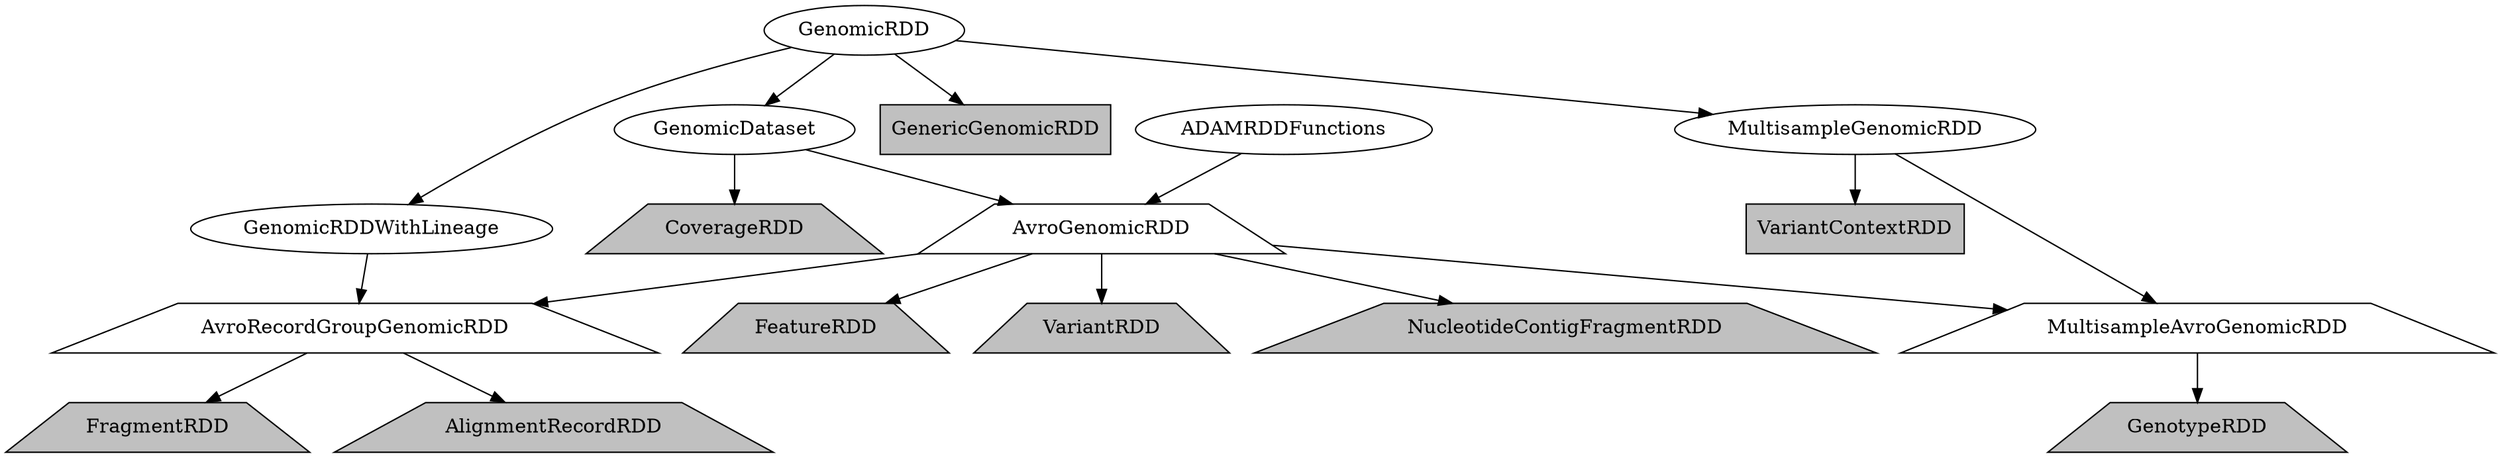 digraph UML {

MultisampleAvroGenomicRDD[shape=trapezium]

GenomicRDD -> MultisampleGenomicRDD -> MultisampleAvroGenomicRDD
GenomicRDD -> GenomicDataset

GenomicRDD -> GenomicRDDWithLineage

AvroGenomicRDD[shape=trapezium]

GenomicDataset -> AvroGenomicRDD -> MultisampleAvroGenomicRDD

AvroRecordGroupGenomicRDD[shape=trapezium]

ADAMRDDFunctions -> AvroGenomicRDD -> AvroRecordGroupGenomicRDD
GenomicRDDWithLineage -> AvroRecordGroupGenomicRDD

GenericGenomicRDD[shape=box fillcolor=grey style=filled]

GenomicRDD -> GenericGenomicRDD

NucleotideContigFragmentRDD[shape=trapezium style=bold fillcolor=grey style=filled]
FeatureRDD[shape=trapezium style=bold fillcolor=grey style=filled]
CoverageRDD[shape=trapezium style=bold fillcolor=grey style=filled]
FragmentRDD[shape=trapezium style=bold fillcolor=grey style=filled]
AlignmentRecordRDD[shape=trapezium style=bold fillcolor=grey style=filled]
VariantRDD[shape=trapezium style=bold fillcolor=grey style=filled]
GenotypeRDD[shape=trapezium style=bold fillcolor=grey style=filled]
VariantContextRDD[shape=box fillcolor=grey style=filled]

AvroGenomicRDD -> NucleotideContigFragmentRDD
AvroGenomicRDD -> FeatureRDD

GenomicDataset -> CoverageRDD

AvroRecordGroupGenomicRDD -> FragmentRDD
AvroRecordGroupGenomicRDD -> AlignmentRecordRDD

AvroGenomicRDD -> VariantRDD
MultisampleGenomicRDD -> VariantContextRDD
MultisampleAvroGenomicRDD -> GenotypeRDD

}